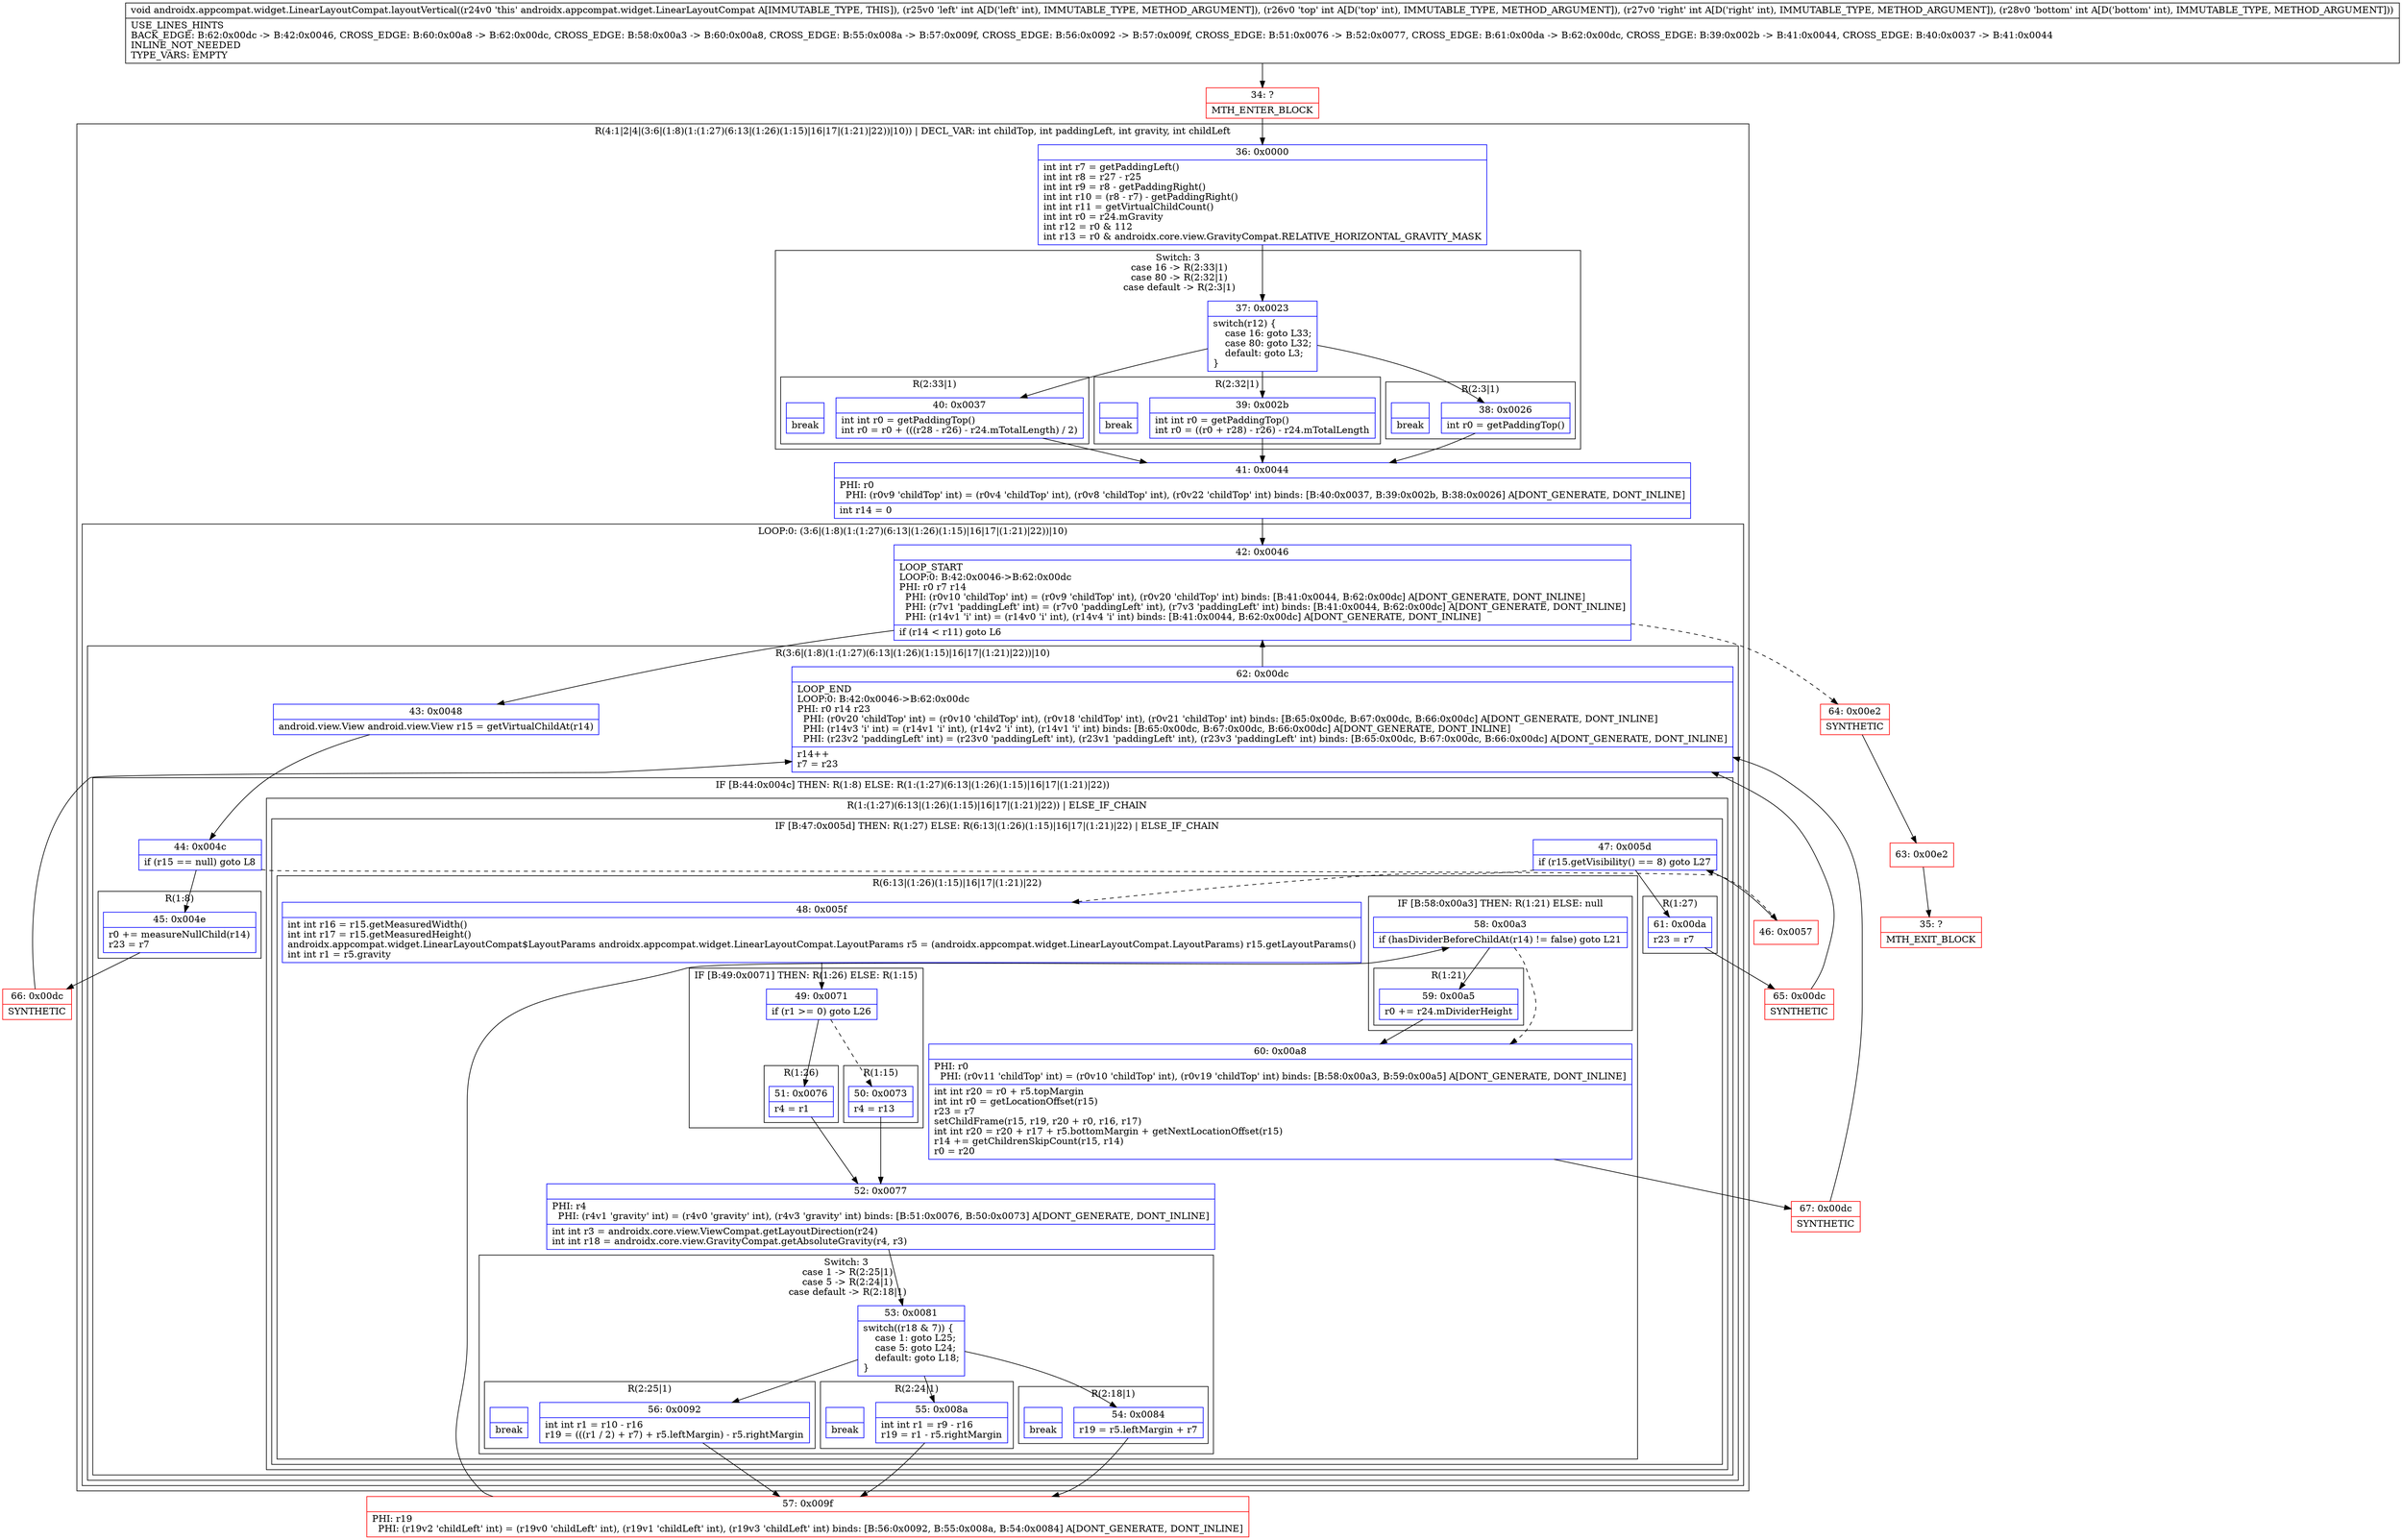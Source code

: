 digraph "CFG forandroidx.appcompat.widget.LinearLayoutCompat.layoutVertical(IIII)V" {
subgraph cluster_Region_951288037 {
label = "R(4:1|2|4|(3:6|(1:8)(1:(1:27)(6:13|(1:26)(1:15)|16|17|(1:21)|22))|10)) | DECL_VAR: int childTop, int paddingLeft, int gravity, int childLeft\l";
node [shape=record,color=blue];
Node_36 [shape=record,label="{36\:\ 0x0000|int int r7 = getPaddingLeft()\lint int r8 = r27 \- r25\lint int r9 = r8 \- getPaddingRight()\lint int r10 = (r8 \- r7) \- getPaddingRight()\lint int r11 = getVirtualChildCount()\lint int r0 = r24.mGravity\lint r12 = r0 & 112\lint r13 = r0 & androidx.core.view.GravityCompat.RELATIVE_HORIZONTAL_GRAVITY_MASK\l}"];
subgraph cluster_SwitchRegion_1674769891 {
label = "Switch: 3
 case 16 -> R(2:33|1)
 case 80 -> R(2:32|1)
 case default -> R(2:3|1)";
node [shape=record,color=blue];
Node_37 [shape=record,label="{37\:\ 0x0023|switch(r12) \{\l    case 16: goto L33;\l    case 80: goto L32;\l    default: goto L3;\l\}\l}"];
subgraph cluster_Region_1445244551 {
label = "R(2:33|1)";
node [shape=record,color=blue];
Node_40 [shape=record,label="{40\:\ 0x0037|int int r0 = getPaddingTop()\lint r0 = r0 + (((r28 \- r26) \- r24.mTotalLength) \/ 2)\l}"];
Node_InsnContainer_1065438060 [shape=record,label="{|break\l}"];
}
subgraph cluster_Region_1077839152 {
label = "R(2:32|1)";
node [shape=record,color=blue];
Node_39 [shape=record,label="{39\:\ 0x002b|int int r0 = getPaddingTop()\lint r0 = ((r0 + r28) \- r26) \- r24.mTotalLength\l}"];
Node_InsnContainer_1642138990 [shape=record,label="{|break\l}"];
}
subgraph cluster_Region_1143420723 {
label = "R(2:3|1)";
node [shape=record,color=blue];
Node_38 [shape=record,label="{38\:\ 0x0026|int r0 = getPaddingTop()\l}"];
Node_InsnContainer_930152104 [shape=record,label="{|break\l}"];
}
}
Node_41 [shape=record,label="{41\:\ 0x0044|PHI: r0 \l  PHI: (r0v9 'childTop' int) = (r0v4 'childTop' int), (r0v8 'childTop' int), (r0v22 'childTop' int) binds: [B:40:0x0037, B:39:0x002b, B:38:0x0026] A[DONT_GENERATE, DONT_INLINE]\l|int r14 = 0\l}"];
subgraph cluster_LoopRegion_73555422 {
label = "LOOP:0: (3:6|(1:8)(1:(1:27)(6:13|(1:26)(1:15)|16|17|(1:21)|22))|10)";
node [shape=record,color=blue];
Node_42 [shape=record,label="{42\:\ 0x0046|LOOP_START\lLOOP:0: B:42:0x0046\-\>B:62:0x00dc\lPHI: r0 r7 r14 \l  PHI: (r0v10 'childTop' int) = (r0v9 'childTop' int), (r0v20 'childTop' int) binds: [B:41:0x0044, B:62:0x00dc] A[DONT_GENERATE, DONT_INLINE]\l  PHI: (r7v1 'paddingLeft' int) = (r7v0 'paddingLeft' int), (r7v3 'paddingLeft' int) binds: [B:41:0x0044, B:62:0x00dc] A[DONT_GENERATE, DONT_INLINE]\l  PHI: (r14v1 'i' int) = (r14v0 'i' int), (r14v4 'i' int) binds: [B:41:0x0044, B:62:0x00dc] A[DONT_GENERATE, DONT_INLINE]\l|if (r14 \< r11) goto L6\l}"];
subgraph cluster_Region_1876723503 {
label = "R(3:6|(1:8)(1:(1:27)(6:13|(1:26)(1:15)|16|17|(1:21)|22))|10)";
node [shape=record,color=blue];
Node_43 [shape=record,label="{43\:\ 0x0048|android.view.View android.view.View r15 = getVirtualChildAt(r14)\l}"];
subgraph cluster_IfRegion_52948339 {
label = "IF [B:44:0x004c] THEN: R(1:8) ELSE: R(1:(1:27)(6:13|(1:26)(1:15)|16|17|(1:21)|22))";
node [shape=record,color=blue];
Node_44 [shape=record,label="{44\:\ 0x004c|if (r15 == null) goto L8\l}"];
subgraph cluster_Region_907227298 {
label = "R(1:8)";
node [shape=record,color=blue];
Node_45 [shape=record,label="{45\:\ 0x004e|r0 += measureNullChild(r14)\lr23 = r7\l}"];
}
subgraph cluster_Region_1166032571 {
label = "R(1:(1:27)(6:13|(1:26)(1:15)|16|17|(1:21)|22)) | ELSE_IF_CHAIN\l";
node [shape=record,color=blue];
subgraph cluster_IfRegion_259389163 {
label = "IF [B:47:0x005d] THEN: R(1:27) ELSE: R(6:13|(1:26)(1:15)|16|17|(1:21)|22) | ELSE_IF_CHAIN\l";
node [shape=record,color=blue];
Node_47 [shape=record,label="{47\:\ 0x005d|if (r15.getVisibility() == 8) goto L27\l}"];
subgraph cluster_Region_550702401 {
label = "R(1:27)";
node [shape=record,color=blue];
Node_61 [shape=record,label="{61\:\ 0x00da|r23 = r7\l}"];
}
subgraph cluster_Region_538228777 {
label = "R(6:13|(1:26)(1:15)|16|17|(1:21)|22)";
node [shape=record,color=blue];
Node_48 [shape=record,label="{48\:\ 0x005f|int int r16 = r15.getMeasuredWidth()\lint int r17 = r15.getMeasuredHeight()\landroidx.appcompat.widget.LinearLayoutCompat$LayoutParams androidx.appcompat.widget.LinearLayoutCompat.LayoutParams r5 = (androidx.appcompat.widget.LinearLayoutCompat.LayoutParams) r15.getLayoutParams()\lint int r1 = r5.gravity\l}"];
subgraph cluster_IfRegion_1922487961 {
label = "IF [B:49:0x0071] THEN: R(1:26) ELSE: R(1:15)";
node [shape=record,color=blue];
Node_49 [shape=record,label="{49\:\ 0x0071|if (r1 \>= 0) goto L26\l}"];
subgraph cluster_Region_1649395876 {
label = "R(1:26)";
node [shape=record,color=blue];
Node_51 [shape=record,label="{51\:\ 0x0076|r4 = r1\l}"];
}
subgraph cluster_Region_1711463488 {
label = "R(1:15)";
node [shape=record,color=blue];
Node_50 [shape=record,label="{50\:\ 0x0073|r4 = r13\l}"];
}
}
Node_52 [shape=record,label="{52\:\ 0x0077|PHI: r4 \l  PHI: (r4v1 'gravity' int) = (r4v0 'gravity' int), (r4v3 'gravity' int) binds: [B:51:0x0076, B:50:0x0073] A[DONT_GENERATE, DONT_INLINE]\l|int int r3 = androidx.core.view.ViewCompat.getLayoutDirection(r24)\lint int r18 = androidx.core.view.GravityCompat.getAbsoluteGravity(r4, r3)\l}"];
subgraph cluster_SwitchRegion_1581247979 {
label = "Switch: 3
 case 1 -> R(2:25|1)
 case 5 -> R(2:24|1)
 case default -> R(2:18|1)";
node [shape=record,color=blue];
Node_53 [shape=record,label="{53\:\ 0x0081|switch((r18 & 7)) \{\l    case 1: goto L25;\l    case 5: goto L24;\l    default: goto L18;\l\}\l}"];
subgraph cluster_Region_79889686 {
label = "R(2:25|1)";
node [shape=record,color=blue];
Node_56 [shape=record,label="{56\:\ 0x0092|int int r1 = r10 \- r16\lr19 = (((r1 \/ 2) + r7) + r5.leftMargin) \- r5.rightMargin\l}"];
Node_InsnContainer_1894762316 [shape=record,label="{|break\l}"];
}
subgraph cluster_Region_412422255 {
label = "R(2:24|1)";
node [shape=record,color=blue];
Node_55 [shape=record,label="{55\:\ 0x008a|int int r1 = r9 \- r16\lr19 = r1 \- r5.rightMargin\l}"];
Node_InsnContainer_428617282 [shape=record,label="{|break\l}"];
}
subgraph cluster_Region_263003998 {
label = "R(2:18|1)";
node [shape=record,color=blue];
Node_54 [shape=record,label="{54\:\ 0x0084|r19 = r5.leftMargin + r7\l}"];
Node_InsnContainer_699995749 [shape=record,label="{|break\l}"];
}
}
subgraph cluster_IfRegion_923072934 {
label = "IF [B:58:0x00a3] THEN: R(1:21) ELSE: null";
node [shape=record,color=blue];
Node_58 [shape=record,label="{58\:\ 0x00a3|if (hasDividerBeforeChildAt(r14) != false) goto L21\l}"];
subgraph cluster_Region_884411705 {
label = "R(1:21)";
node [shape=record,color=blue];
Node_59 [shape=record,label="{59\:\ 0x00a5|r0 += r24.mDividerHeight\l}"];
}
}
Node_60 [shape=record,label="{60\:\ 0x00a8|PHI: r0 \l  PHI: (r0v11 'childTop' int) = (r0v10 'childTop' int), (r0v19 'childTop' int) binds: [B:58:0x00a3, B:59:0x00a5] A[DONT_GENERATE, DONT_INLINE]\l|int int r20 = r0 + r5.topMargin\lint int r0 = getLocationOffset(r15)\lr23 = r7\lsetChildFrame(r15, r19, r20 + r0, r16, r17)\lint int r20 = r20 + r17 + r5.bottomMargin + getNextLocationOffset(r15)\lr14 += getChildrenSkipCount(r15, r14)\lr0 = r20\l}"];
}
}
}
}
Node_62 [shape=record,label="{62\:\ 0x00dc|LOOP_END\lLOOP:0: B:42:0x0046\-\>B:62:0x00dc\lPHI: r0 r14 r23 \l  PHI: (r0v20 'childTop' int) = (r0v10 'childTop' int), (r0v18 'childTop' int), (r0v21 'childTop' int) binds: [B:65:0x00dc, B:67:0x00dc, B:66:0x00dc] A[DONT_GENERATE, DONT_INLINE]\l  PHI: (r14v3 'i' int) = (r14v1 'i' int), (r14v2 'i' int), (r14v1 'i' int) binds: [B:65:0x00dc, B:67:0x00dc, B:66:0x00dc] A[DONT_GENERATE, DONT_INLINE]\l  PHI: (r23v2 'paddingLeft' int) = (r23v0 'paddingLeft' int), (r23v1 'paddingLeft' int), (r23v3 'paddingLeft' int) binds: [B:65:0x00dc, B:67:0x00dc, B:66:0x00dc] A[DONT_GENERATE, DONT_INLINE]\l|r14++\lr7 = r23\l}"];
}
}
}
Node_34 [shape=record,color=red,label="{34\:\ ?|MTH_ENTER_BLOCK\l}"];
Node_66 [shape=record,color=red,label="{66\:\ 0x00dc|SYNTHETIC\l}"];
Node_46 [shape=record,color=red,label="{46\:\ 0x0057}"];
Node_57 [shape=record,color=red,label="{57\:\ 0x009f|PHI: r19 \l  PHI: (r19v2 'childLeft' int) = (r19v0 'childLeft' int), (r19v1 'childLeft' int), (r19v3 'childLeft' int) binds: [B:56:0x0092, B:55:0x008a, B:54:0x0084] A[DONT_GENERATE, DONT_INLINE]\l}"];
Node_67 [shape=record,color=red,label="{67\:\ 0x00dc|SYNTHETIC\l}"];
Node_65 [shape=record,color=red,label="{65\:\ 0x00dc|SYNTHETIC\l}"];
Node_64 [shape=record,color=red,label="{64\:\ 0x00e2|SYNTHETIC\l}"];
Node_63 [shape=record,color=red,label="{63\:\ 0x00e2}"];
Node_35 [shape=record,color=red,label="{35\:\ ?|MTH_EXIT_BLOCK\l}"];
MethodNode[shape=record,label="{void androidx.appcompat.widget.LinearLayoutCompat.layoutVertical((r24v0 'this' androidx.appcompat.widget.LinearLayoutCompat A[IMMUTABLE_TYPE, THIS]), (r25v0 'left' int A[D('left' int), IMMUTABLE_TYPE, METHOD_ARGUMENT]), (r26v0 'top' int A[D('top' int), IMMUTABLE_TYPE, METHOD_ARGUMENT]), (r27v0 'right' int A[D('right' int), IMMUTABLE_TYPE, METHOD_ARGUMENT]), (r28v0 'bottom' int A[D('bottom' int), IMMUTABLE_TYPE, METHOD_ARGUMENT]))  | USE_LINES_HINTS\lBACK_EDGE: B:62:0x00dc \-\> B:42:0x0046, CROSS_EDGE: B:60:0x00a8 \-\> B:62:0x00dc, CROSS_EDGE: B:58:0x00a3 \-\> B:60:0x00a8, CROSS_EDGE: B:55:0x008a \-\> B:57:0x009f, CROSS_EDGE: B:56:0x0092 \-\> B:57:0x009f, CROSS_EDGE: B:51:0x0076 \-\> B:52:0x0077, CROSS_EDGE: B:61:0x00da \-\> B:62:0x00dc, CROSS_EDGE: B:39:0x002b \-\> B:41:0x0044, CROSS_EDGE: B:40:0x0037 \-\> B:41:0x0044\lINLINE_NOT_NEEDED\lTYPE_VARS: EMPTY\l}"];
MethodNode -> Node_34;Node_36 -> Node_37;
Node_37 -> Node_38;
Node_37 -> Node_39;
Node_37 -> Node_40;
Node_40 -> Node_41;
Node_39 -> Node_41;
Node_38 -> Node_41;
Node_41 -> Node_42;
Node_42 -> Node_43;
Node_42 -> Node_64[style=dashed];
Node_43 -> Node_44;
Node_44 -> Node_45;
Node_44 -> Node_46[style=dashed];
Node_45 -> Node_66;
Node_47 -> Node_48[style=dashed];
Node_47 -> Node_61;
Node_61 -> Node_65;
Node_48 -> Node_49;
Node_49 -> Node_50[style=dashed];
Node_49 -> Node_51;
Node_51 -> Node_52;
Node_50 -> Node_52;
Node_52 -> Node_53;
Node_53 -> Node_54;
Node_53 -> Node_55;
Node_53 -> Node_56;
Node_56 -> Node_57;
Node_55 -> Node_57;
Node_54 -> Node_57;
Node_58 -> Node_59;
Node_58 -> Node_60[style=dashed];
Node_59 -> Node_60;
Node_60 -> Node_67;
Node_62 -> Node_42;
Node_34 -> Node_36;
Node_66 -> Node_62;
Node_46 -> Node_47;
Node_57 -> Node_58;
Node_67 -> Node_62;
Node_65 -> Node_62;
Node_64 -> Node_63;
Node_63 -> Node_35;
}

